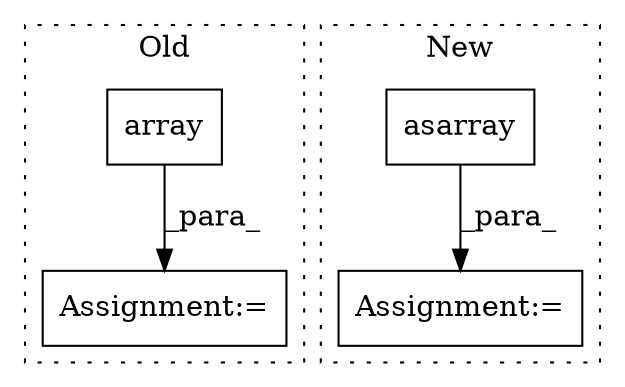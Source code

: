 digraph G {
subgraph cluster0 {
1 [label="array" a="32" s="2351,2374" l="6,1" shape="box"];
4 [label="Assignment:=" a="7" s="3300" l="2" shape="box"];
label = "Old";
style="dotted";
}
subgraph cluster1 {
2 [label="asarray" a="32" s="2626,2641" l="8,1" shape="box"];
3 [label="Assignment:=" a="7" s="2618" l="1" shape="box"];
label = "New";
style="dotted";
}
1 -> 4 [label="_para_"];
2 -> 3 [label="_para_"];
}